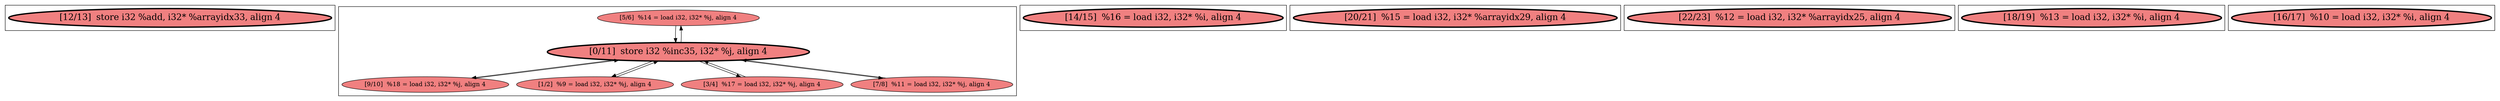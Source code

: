 
digraph G {





subgraph cluster6 {


node563 [penwidth=3.0,fontsize=20,fillcolor=lightcoral,label="[12/13]  store i32 %add, i32* %arrayidx33, align 4",shape=ellipse,style=filled ]



}

subgraph cluster0 {


node554 [fillcolor=lightcoral,label="[5/6]  %14 = load i32, i32* %j, align 4",shape=ellipse,style=filled ]
node556 [penwidth=3.0,fontsize=20,fillcolor=lightcoral,label="[0/11]  store i32 %inc35, i32* %j, align 4",shape=ellipse,style=filled ]
node552 [fillcolor=lightcoral,label="[9/10]  %18 = load i32, i32* %j, align 4",shape=ellipse,style=filled ]
node557 [fillcolor=lightcoral,label="[1/2]  %9 = load i32, i32* %j, align 4",shape=ellipse,style=filled ]
node555 [fillcolor=lightcoral,label="[3/4]  %17 = load i32, i32* %j, align 4",shape=ellipse,style=filled ]
node553 [fillcolor=lightcoral,label="[7/8]  %11 = load i32, i32* %j, align 4",shape=ellipse,style=filled ]

node555->node556 [ ]
node556->node555 [ ]
node557->node556 [ ]
node556->node554 [ ]
node556->node557 [ ]
node556->node553 [ ]
node556->node552 [ ]
node552->node556 [ ]
node554->node556 [ ]
node553->node556 [ ]


}

subgraph cluster5 {


node562 [penwidth=3.0,fontsize=20,fillcolor=lightcoral,label="[14/15]  %16 = load i32, i32* %i, align 4",shape=ellipse,style=filled ]



}

subgraph cluster1 {


node558 [penwidth=3.0,fontsize=20,fillcolor=lightcoral,label="[20/21]  %15 = load i32, i32* %arrayidx29, align 4",shape=ellipse,style=filled ]



}

subgraph cluster2 {


node559 [penwidth=3.0,fontsize=20,fillcolor=lightcoral,label="[22/23]  %12 = load i32, i32* %arrayidx25, align 4",shape=ellipse,style=filled ]



}

subgraph cluster3 {


node560 [penwidth=3.0,fontsize=20,fillcolor=lightcoral,label="[18/19]  %13 = load i32, i32* %i, align 4",shape=ellipse,style=filled ]



}

subgraph cluster4 {


node561 [penwidth=3.0,fontsize=20,fillcolor=lightcoral,label="[16/17]  %10 = load i32, i32* %i, align 4",shape=ellipse,style=filled ]



}

}
